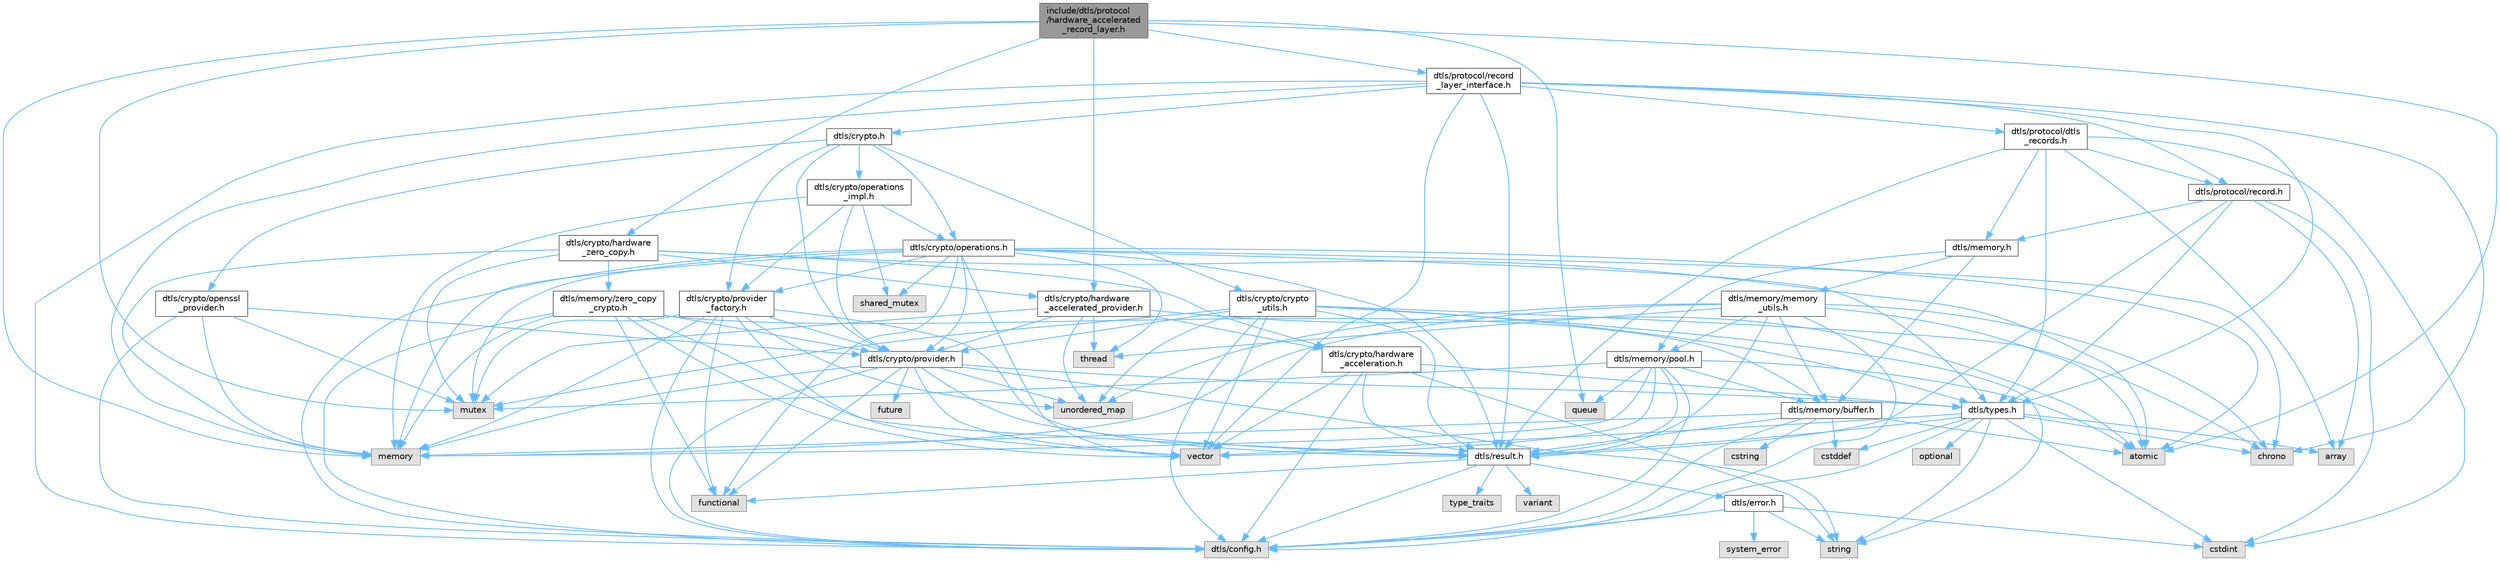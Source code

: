 digraph "include/dtls/protocol/hardware_accelerated_record_layer.h"
{
 // LATEX_PDF_SIZE
  bgcolor="transparent";
  edge [fontname=Helvetica,fontsize=10,labelfontname=Helvetica,labelfontsize=10];
  node [fontname=Helvetica,fontsize=10,shape=box,height=0.2,width=0.4];
  Node1 [id="Node000001",label="include/dtls/protocol\l/hardware_accelerated\l_record_layer.h",height=0.2,width=0.4,color="gray40", fillcolor="grey60", style="filled", fontcolor="black",tooltip=" "];
  Node1 -> Node2 [id="edge1_Node000001_Node000002",color="steelblue1",style="solid",tooltip=" "];
  Node2 [id="Node000002",label="dtls/protocol/record\l_layer_interface.h",height=0.2,width=0.4,color="grey40", fillcolor="white", style="filled",URL="$record__layer__interface_8h.html",tooltip=" "];
  Node2 -> Node3 [id="edge2_Node000002_Node000003",color="steelblue1",style="solid",tooltip=" "];
  Node3 [id="Node000003",label="dtls/config.h",height=0.2,width=0.4,color="grey60", fillcolor="#E0E0E0", style="filled",tooltip=" "];
  Node2 -> Node4 [id="edge3_Node000002_Node000004",color="steelblue1",style="solid",tooltip=" "];
  Node4 [id="Node000004",label="dtls/types.h",height=0.2,width=0.4,color="grey40", fillcolor="white", style="filled",URL="$types_8h.html",tooltip="Core DTLS v1.3 Protocol Types and Constants."];
  Node4 -> Node3 [id="edge4_Node000004_Node000003",color="steelblue1",style="solid",tooltip=" "];
  Node4 -> Node5 [id="edge5_Node000004_Node000005",color="steelblue1",style="solid",tooltip=" "];
  Node5 [id="Node000005",label="dtls/result.h",height=0.2,width=0.4,color="grey40", fillcolor="white", style="filled",URL="$result_8h.html",tooltip=" "];
  Node5 -> Node3 [id="edge6_Node000005_Node000003",color="steelblue1",style="solid",tooltip=" "];
  Node5 -> Node6 [id="edge7_Node000005_Node000006",color="steelblue1",style="solid",tooltip=" "];
  Node6 [id="Node000006",label="dtls/error.h",height=0.2,width=0.4,color="grey40", fillcolor="white", style="filled",URL="$error_8h.html",tooltip=" "];
  Node6 -> Node3 [id="edge8_Node000006_Node000003",color="steelblue1",style="solid",tooltip=" "];
  Node6 -> Node7 [id="edge9_Node000006_Node000007",color="steelblue1",style="solid",tooltip=" "];
  Node7 [id="Node000007",label="system_error",height=0.2,width=0.4,color="grey60", fillcolor="#E0E0E0", style="filled",tooltip=" "];
  Node6 -> Node8 [id="edge10_Node000006_Node000008",color="steelblue1",style="solid",tooltip=" "];
  Node8 [id="Node000008",label="string",height=0.2,width=0.4,color="grey60", fillcolor="#E0E0E0", style="filled",tooltip=" "];
  Node6 -> Node9 [id="edge11_Node000006_Node000009",color="steelblue1",style="solid",tooltip=" "];
  Node9 [id="Node000009",label="cstdint",height=0.2,width=0.4,color="grey60", fillcolor="#E0E0E0", style="filled",tooltip=" "];
  Node5 -> Node10 [id="edge12_Node000005_Node000010",color="steelblue1",style="solid",tooltip=" "];
  Node10 [id="Node000010",label="variant",height=0.2,width=0.4,color="grey60", fillcolor="#E0E0E0", style="filled",tooltip=" "];
  Node5 -> Node11 [id="edge13_Node000005_Node000011",color="steelblue1",style="solid",tooltip=" "];
  Node11 [id="Node000011",label="functional",height=0.2,width=0.4,color="grey60", fillcolor="#E0E0E0", style="filled",tooltip=" "];
  Node5 -> Node12 [id="edge14_Node000005_Node000012",color="steelblue1",style="solid",tooltip=" "];
  Node12 [id="Node000012",label="type_traits",height=0.2,width=0.4,color="grey60", fillcolor="#E0E0E0", style="filled",tooltip=" "];
  Node4 -> Node9 [id="edge15_Node000004_Node000009",color="steelblue1",style="solid",tooltip=" "];
  Node4 -> Node13 [id="edge16_Node000004_Node000013",color="steelblue1",style="solid",tooltip=" "];
  Node13 [id="Node000013",label="cstddef",height=0.2,width=0.4,color="grey60", fillcolor="#E0E0E0", style="filled",tooltip=" "];
  Node4 -> Node14 [id="edge17_Node000004_Node000014",color="steelblue1",style="solid",tooltip=" "];
  Node14 [id="Node000014",label="array",height=0.2,width=0.4,color="grey60", fillcolor="#E0E0E0", style="filled",tooltip=" "];
  Node4 -> Node15 [id="edge18_Node000004_Node000015",color="steelblue1",style="solid",tooltip=" "];
  Node15 [id="Node000015",label="vector",height=0.2,width=0.4,color="grey60", fillcolor="#E0E0E0", style="filled",tooltip=" "];
  Node4 -> Node8 [id="edge19_Node000004_Node000008",color="steelblue1",style="solid",tooltip=" "];
  Node4 -> Node16 [id="edge20_Node000004_Node000016",color="steelblue1",style="solid",tooltip=" "];
  Node16 [id="Node000016",label="chrono",height=0.2,width=0.4,color="grey60", fillcolor="#E0E0E0", style="filled",tooltip=" "];
  Node4 -> Node17 [id="edge21_Node000004_Node000017",color="steelblue1",style="solid",tooltip=" "];
  Node17 [id="Node000017",label="optional",height=0.2,width=0.4,color="grey60", fillcolor="#E0E0E0", style="filled",tooltip=" "];
  Node2 -> Node5 [id="edge22_Node000002_Node000005",color="steelblue1",style="solid",tooltip=" "];
  Node2 -> Node18 [id="edge23_Node000002_Node000018",color="steelblue1",style="solid",tooltip=" "];
  Node18 [id="Node000018",label="dtls/protocol/record.h",height=0.2,width=0.4,color="grey40", fillcolor="white", style="filled",URL="$record_8h.html",tooltip=" "];
  Node18 -> Node4 [id="edge24_Node000018_Node000004",color="steelblue1",style="solid",tooltip=" "];
  Node18 -> Node5 [id="edge25_Node000018_Node000005",color="steelblue1",style="solid",tooltip=" "];
  Node18 -> Node19 [id="edge26_Node000018_Node000019",color="steelblue1",style="solid",tooltip=" "];
  Node19 [id="Node000019",label="dtls/memory.h",height=0.2,width=0.4,color="grey40", fillcolor="white", style="filled",URL="$memory_8h.html",tooltip=" "];
  Node19 -> Node20 [id="edge27_Node000019_Node000020",color="steelblue1",style="solid",tooltip=" "];
  Node20 [id="Node000020",label="dtls/memory/buffer.h",height=0.2,width=0.4,color="grey40", fillcolor="white", style="filled",URL="$buffer_8h.html",tooltip=" "];
  Node20 -> Node3 [id="edge28_Node000020_Node000003",color="steelblue1",style="solid",tooltip=" "];
  Node20 -> Node5 [id="edge29_Node000020_Node000005",color="steelblue1",style="solid",tooltip=" "];
  Node20 -> Node21 [id="edge30_Node000020_Node000021",color="steelblue1",style="solid",tooltip=" "];
  Node21 [id="Node000021",label="memory",height=0.2,width=0.4,color="grey60", fillcolor="#E0E0E0", style="filled",tooltip=" "];
  Node20 -> Node13 [id="edge31_Node000020_Node000013",color="steelblue1",style="solid",tooltip=" "];
  Node20 -> Node22 [id="edge32_Node000020_Node000022",color="steelblue1",style="solid",tooltip=" "];
  Node22 [id="Node000022",label="cstring",height=0.2,width=0.4,color="grey60", fillcolor="#E0E0E0", style="filled",tooltip=" "];
  Node20 -> Node23 [id="edge33_Node000020_Node000023",color="steelblue1",style="solid",tooltip=" "];
  Node23 [id="Node000023",label="atomic",height=0.2,width=0.4,color="grey60", fillcolor="#E0E0E0", style="filled",tooltip=" "];
  Node19 -> Node24 [id="edge34_Node000019_Node000024",color="steelblue1",style="solid",tooltip=" "];
  Node24 [id="Node000024",label="dtls/memory/pool.h",height=0.2,width=0.4,color="grey40", fillcolor="white", style="filled",URL="$pool_8h.html",tooltip=" "];
  Node24 -> Node3 [id="edge35_Node000024_Node000003",color="steelblue1",style="solid",tooltip=" "];
  Node24 -> Node5 [id="edge36_Node000024_Node000005",color="steelblue1",style="solid",tooltip=" "];
  Node24 -> Node20 [id="edge37_Node000024_Node000020",color="steelblue1",style="solid",tooltip=" "];
  Node24 -> Node21 [id="edge38_Node000024_Node000021",color="steelblue1",style="solid",tooltip=" "];
  Node24 -> Node25 [id="edge39_Node000024_Node000025",color="steelblue1",style="solid",tooltip=" "];
  Node25 [id="Node000025",label="queue",height=0.2,width=0.4,color="grey60", fillcolor="#E0E0E0", style="filled",tooltip=" "];
  Node24 -> Node26 [id="edge40_Node000024_Node000026",color="steelblue1",style="solid",tooltip=" "];
  Node26 [id="Node000026",label="mutex",height=0.2,width=0.4,color="grey60", fillcolor="#E0E0E0", style="filled",tooltip=" "];
  Node24 -> Node23 [id="edge41_Node000024_Node000023",color="steelblue1",style="solid",tooltip=" "];
  Node24 -> Node15 [id="edge42_Node000024_Node000015",color="steelblue1",style="solid",tooltip=" "];
  Node19 -> Node27 [id="edge43_Node000019_Node000027",color="steelblue1",style="solid",tooltip=" "];
  Node27 [id="Node000027",label="dtls/memory/memory\l_utils.h",height=0.2,width=0.4,color="grey40", fillcolor="white", style="filled",URL="$memory__utils_8h.html",tooltip=" "];
  Node27 -> Node3 [id="edge44_Node000027_Node000003",color="steelblue1",style="solid",tooltip=" "];
  Node27 -> Node5 [id="edge45_Node000027_Node000005",color="steelblue1",style="solid",tooltip=" "];
  Node27 -> Node20 [id="edge46_Node000027_Node000020",color="steelblue1",style="solid",tooltip=" "];
  Node27 -> Node24 [id="edge47_Node000027_Node000024",color="steelblue1",style="solid",tooltip=" "];
  Node27 -> Node21 [id="edge48_Node000027_Node000021",color="steelblue1",style="solid",tooltip=" "];
  Node27 -> Node16 [id="edge49_Node000027_Node000016",color="steelblue1",style="solid",tooltip=" "];
  Node27 -> Node23 [id="edge50_Node000027_Node000023",color="steelblue1",style="solid",tooltip=" "];
  Node27 -> Node28 [id="edge51_Node000027_Node000028",color="steelblue1",style="solid",tooltip=" "];
  Node28 [id="Node000028",label="unordered_map",height=0.2,width=0.4,color="grey60", fillcolor="#E0E0E0", style="filled",tooltip=" "];
  Node27 -> Node29 [id="edge52_Node000027_Node000029",color="steelblue1",style="solid",tooltip=" "];
  Node29 [id="Node000029",label="thread",height=0.2,width=0.4,color="grey60", fillcolor="#E0E0E0", style="filled",tooltip=" "];
  Node18 -> Node9 [id="edge53_Node000018_Node000009",color="steelblue1",style="solid",tooltip=" "];
  Node18 -> Node14 [id="edge54_Node000018_Node000014",color="steelblue1",style="solid",tooltip=" "];
  Node2 -> Node30 [id="edge55_Node000002_Node000030",color="steelblue1",style="solid",tooltip=" "];
  Node30 [id="Node000030",label="dtls/protocol/dtls\l_records.h",height=0.2,width=0.4,color="grey40", fillcolor="white", style="filled",URL="$dtls__records_8h.html",tooltip=" "];
  Node30 -> Node4 [id="edge56_Node000030_Node000004",color="steelblue1",style="solid",tooltip=" "];
  Node30 -> Node5 [id="edge57_Node000030_Node000005",color="steelblue1",style="solid",tooltip=" "];
  Node30 -> Node19 [id="edge58_Node000030_Node000019",color="steelblue1",style="solid",tooltip=" "];
  Node30 -> Node18 [id="edge59_Node000030_Node000018",color="steelblue1",style="solid",tooltip=" "];
  Node30 -> Node9 [id="edge60_Node000030_Node000009",color="steelblue1",style="solid",tooltip=" "];
  Node30 -> Node14 [id="edge61_Node000030_Node000014",color="steelblue1",style="solid",tooltip=" "];
  Node2 -> Node31 [id="edge62_Node000002_Node000031",color="steelblue1",style="solid",tooltip=" "];
  Node31 [id="Node000031",label="dtls/crypto.h",height=0.2,width=0.4,color="grey40", fillcolor="white", style="filled",URL="$crypto_8h.html",tooltip=" "];
  Node31 -> Node32 [id="edge63_Node000031_Node000032",color="steelblue1",style="solid",tooltip=" "];
  Node32 [id="Node000032",label="dtls/crypto/provider.h",height=0.2,width=0.4,color="grey40", fillcolor="white", style="filled",URL="$provider_8h.html",tooltip="DTLS v1.3 Cryptographic Provider Interface."];
  Node32 -> Node3 [id="edge64_Node000032_Node000003",color="steelblue1",style="solid",tooltip=" "];
  Node32 -> Node4 [id="edge65_Node000032_Node000004",color="steelblue1",style="solid",tooltip=" "];
  Node32 -> Node5 [id="edge66_Node000032_Node000005",color="steelblue1",style="solid",tooltip=" "];
  Node32 -> Node21 [id="edge67_Node000032_Node000021",color="steelblue1",style="solid",tooltip=" "];
  Node32 -> Node15 [id="edge68_Node000032_Node000015",color="steelblue1",style="solid",tooltip=" "];
  Node32 -> Node8 [id="edge69_Node000032_Node000008",color="steelblue1",style="solid",tooltip=" "];
  Node32 -> Node11 [id="edge70_Node000032_Node000011",color="steelblue1",style="solid",tooltip=" "];
  Node32 -> Node33 [id="edge71_Node000032_Node000033",color="steelblue1",style="solid",tooltip=" "];
  Node33 [id="Node000033",label="future",height=0.2,width=0.4,color="grey60", fillcolor="#E0E0E0", style="filled",tooltip=" "];
  Node32 -> Node28 [id="edge72_Node000032_Node000028",color="steelblue1",style="solid",tooltip=" "];
  Node31 -> Node34 [id="edge73_Node000031_Node000034",color="steelblue1",style="solid",tooltip=" "];
  Node34 [id="Node000034",label="dtls/crypto/provider\l_factory.h",height=0.2,width=0.4,color="grey40", fillcolor="white", style="filled",URL="$provider__factory_8h.html",tooltip=" "];
  Node34 -> Node3 [id="edge74_Node000034_Node000003",color="steelblue1",style="solid",tooltip=" "];
  Node34 -> Node32 [id="edge75_Node000034_Node000032",color="steelblue1",style="solid",tooltip=" "];
  Node34 -> Node5 [id="edge76_Node000034_Node000005",color="steelblue1",style="solid",tooltip=" "];
  Node34 -> Node21 [id="edge77_Node000034_Node000021",color="steelblue1",style="solid",tooltip=" "];
  Node34 -> Node15 [id="edge78_Node000034_Node000015",color="steelblue1",style="solid",tooltip=" "];
  Node34 -> Node11 [id="edge79_Node000034_Node000011",color="steelblue1",style="solid",tooltip=" "];
  Node34 -> Node28 [id="edge80_Node000034_Node000028",color="steelblue1",style="solid",tooltip=" "];
  Node34 -> Node26 [id="edge81_Node000034_Node000026",color="steelblue1",style="solid",tooltip=" "];
  Node31 -> Node35 [id="edge82_Node000031_Node000035",color="steelblue1",style="solid",tooltip=" "];
  Node35 [id="Node000035",label="dtls/crypto/openssl\l_provider.h",height=0.2,width=0.4,color="grey40", fillcolor="white", style="filled",URL="$openssl__provider_8h.html",tooltip=" "];
  Node35 -> Node3 [id="edge83_Node000035_Node000003",color="steelblue1",style="solid",tooltip=" "];
  Node35 -> Node32 [id="edge84_Node000035_Node000032",color="steelblue1",style="solid",tooltip=" "];
  Node35 -> Node21 [id="edge85_Node000035_Node000021",color="steelblue1",style="solid",tooltip=" "];
  Node35 -> Node26 [id="edge86_Node000035_Node000026",color="steelblue1",style="solid",tooltip=" "];
  Node31 -> Node36 [id="edge87_Node000031_Node000036",color="steelblue1",style="solid",tooltip=" "];
  Node36 [id="Node000036",label="dtls/crypto/crypto\l_utils.h",height=0.2,width=0.4,color="grey40", fillcolor="white", style="filled",URL="$crypto__utils_8h.html",tooltip=" "];
  Node36 -> Node3 [id="edge88_Node000036_Node000003",color="steelblue1",style="solid",tooltip=" "];
  Node36 -> Node4 [id="edge89_Node000036_Node000004",color="steelblue1",style="solid",tooltip=" "];
  Node36 -> Node5 [id="edge90_Node000036_Node000005",color="steelblue1",style="solid",tooltip=" "];
  Node36 -> Node32 [id="edge91_Node000036_Node000032",color="steelblue1",style="solid",tooltip=" "];
  Node36 -> Node15 [id="edge92_Node000036_Node000015",color="steelblue1",style="solid",tooltip=" "];
  Node36 -> Node8 [id="edge93_Node000036_Node000008",color="steelblue1",style="solid",tooltip=" "];
  Node36 -> Node16 [id="edge94_Node000036_Node000016",color="steelblue1",style="solid",tooltip=" "];
  Node36 -> Node26 [id="edge95_Node000036_Node000026",color="steelblue1",style="solid",tooltip=" "];
  Node36 -> Node28 [id="edge96_Node000036_Node000028",color="steelblue1",style="solid",tooltip=" "];
  Node31 -> Node37 [id="edge97_Node000031_Node000037",color="steelblue1",style="solid",tooltip=" "];
  Node37 [id="Node000037",label="dtls/crypto/operations.h",height=0.2,width=0.4,color="grey40", fillcolor="white", style="filled",URL="$operations_8h.html",tooltip=" "];
  Node37 -> Node3 [id="edge98_Node000037_Node000003",color="steelblue1",style="solid",tooltip=" "];
  Node37 -> Node4 [id="edge99_Node000037_Node000004",color="steelblue1",style="solid",tooltip=" "];
  Node37 -> Node5 [id="edge100_Node000037_Node000005",color="steelblue1",style="solid",tooltip=" "];
  Node37 -> Node32 [id="edge101_Node000037_Node000032",color="steelblue1",style="solid",tooltip=" "];
  Node37 -> Node34 [id="edge102_Node000037_Node000034",color="steelblue1",style="solid",tooltip=" "];
  Node37 -> Node21 [id="edge103_Node000037_Node000021",color="steelblue1",style="solid",tooltip=" "];
  Node37 -> Node15 [id="edge104_Node000037_Node000015",color="steelblue1",style="solid",tooltip=" "];
  Node37 -> Node11 [id="edge105_Node000037_Node000011",color="steelblue1",style="solid",tooltip=" "];
  Node37 -> Node38 [id="edge106_Node000037_Node000038",color="steelblue1",style="solid",tooltip=" "];
  Node38 [id="Node000038",label="shared_mutex",height=0.2,width=0.4,color="grey60", fillcolor="#E0E0E0", style="filled",tooltip=" "];
  Node37 -> Node23 [id="edge107_Node000037_Node000023",color="steelblue1",style="solid",tooltip=" "];
  Node37 -> Node29 [id="edge108_Node000037_Node000029",color="steelblue1",style="solid",tooltip=" "];
  Node37 -> Node26 [id="edge109_Node000037_Node000026",color="steelblue1",style="solid",tooltip=" "];
  Node37 -> Node16 [id="edge110_Node000037_Node000016",color="steelblue1",style="solid",tooltip=" "];
  Node31 -> Node39 [id="edge111_Node000031_Node000039",color="steelblue1",style="solid",tooltip=" "];
  Node39 [id="Node000039",label="dtls/crypto/operations\l_impl.h",height=0.2,width=0.4,color="grey40", fillcolor="white", style="filled",URL="$operations__impl_8h.html",tooltip=" "];
  Node39 -> Node37 [id="edge112_Node000039_Node000037",color="steelblue1",style="solid",tooltip=" "];
  Node39 -> Node32 [id="edge113_Node000039_Node000032",color="steelblue1",style="solid",tooltip=" "];
  Node39 -> Node34 [id="edge114_Node000039_Node000034",color="steelblue1",style="solid",tooltip=" "];
  Node39 -> Node21 [id="edge115_Node000039_Node000021",color="steelblue1",style="solid",tooltip=" "];
  Node39 -> Node38 [id="edge116_Node000039_Node000038",color="steelblue1",style="solid",tooltip=" "];
  Node2 -> Node21 [id="edge117_Node000002_Node000021",color="steelblue1",style="solid",tooltip=" "];
  Node2 -> Node15 [id="edge118_Node000002_Node000015",color="steelblue1",style="solid",tooltip=" "];
  Node2 -> Node16 [id="edge119_Node000002_Node000016",color="steelblue1",style="solid",tooltip=" "];
  Node1 -> Node40 [id="edge120_Node000001_Node000040",color="steelblue1",style="solid",tooltip=" "];
  Node40 [id="Node000040",label="dtls/crypto/hardware\l_zero_copy.h",height=0.2,width=0.4,color="grey40", fillcolor="white", style="filled",URL="$hardware__zero__copy_8h.html",tooltip=" "];
  Node40 -> Node41 [id="edge121_Node000040_Node000041",color="steelblue1",style="solid",tooltip=" "];
  Node41 [id="Node000041",label="dtls/memory/zero_copy\l_crypto.h",height=0.2,width=0.4,color="grey40", fillcolor="white", style="filled",URL="$zero__copy__crypto_8h.html",tooltip=" "];
  Node41 -> Node3 [id="edge122_Node000041_Node000003",color="steelblue1",style="solid",tooltip=" "];
  Node41 -> Node5 [id="edge123_Node000041_Node000005",color="steelblue1",style="solid",tooltip=" "];
  Node41 -> Node20 [id="edge124_Node000041_Node000020",color="steelblue1",style="solid",tooltip=" "];
  Node41 -> Node32 [id="edge125_Node000041_Node000032",color="steelblue1",style="solid",tooltip=" "];
  Node41 -> Node21 [id="edge126_Node000041_Node000021",color="steelblue1",style="solid",tooltip=" "];
  Node41 -> Node15 [id="edge127_Node000041_Node000015",color="steelblue1",style="solid",tooltip=" "];
  Node41 -> Node11 [id="edge128_Node000041_Node000011",color="steelblue1",style="solid",tooltip=" "];
  Node40 -> Node42 [id="edge129_Node000040_Node000042",color="steelblue1",style="solid",tooltip=" "];
  Node42 [id="Node000042",label="dtls/crypto/hardware\l_acceleration.h",height=0.2,width=0.4,color="grey40", fillcolor="white", style="filled",URL="$hardware__acceleration_8h.html",tooltip=" "];
  Node42 -> Node3 [id="edge130_Node000042_Node000003",color="steelblue1",style="solid",tooltip=" "];
  Node42 -> Node5 [id="edge131_Node000042_Node000005",color="steelblue1",style="solid",tooltip=" "];
  Node42 -> Node4 [id="edge132_Node000042_Node000004",color="steelblue1",style="solid",tooltip=" "];
  Node42 -> Node15 [id="edge133_Node000042_Node000015",color="steelblue1",style="solid",tooltip=" "];
  Node42 -> Node8 [id="edge134_Node000042_Node000008",color="steelblue1",style="solid",tooltip=" "];
  Node40 -> Node43 [id="edge135_Node000040_Node000043",color="steelblue1",style="solid",tooltip=" "];
  Node43 [id="Node000043",label="dtls/crypto/hardware\l_accelerated_provider.h",height=0.2,width=0.4,color="grey40", fillcolor="white", style="filled",URL="$hardware__accelerated__provider_8h.html",tooltip=" "];
  Node43 -> Node32 [id="edge136_Node000043_Node000032",color="steelblue1",style="solid",tooltip=" "];
  Node43 -> Node42 [id="edge137_Node000043_Node000042",color="steelblue1",style="solid",tooltip=" "];
  Node43 -> Node23 [id="edge138_Node000043_Node000023",color="steelblue1",style="solid",tooltip=" "];
  Node43 -> Node26 [id="edge139_Node000043_Node000026",color="steelblue1",style="solid",tooltip=" "];
  Node43 -> Node28 [id="edge140_Node000043_Node000028",color="steelblue1",style="solid",tooltip=" "];
  Node43 -> Node29 [id="edge141_Node000043_Node000029",color="steelblue1",style="solid",tooltip=" "];
  Node40 -> Node21 [id="edge142_Node000040_Node000021",color="steelblue1",style="solid",tooltip=" "];
  Node40 -> Node23 [id="edge143_Node000040_Node000023",color="steelblue1",style="solid",tooltip=" "];
  Node40 -> Node26 [id="edge144_Node000040_Node000026",color="steelblue1",style="solid",tooltip=" "];
  Node1 -> Node43 [id="edge145_Node000001_Node000043",color="steelblue1",style="solid",tooltip=" "];
  Node1 -> Node21 [id="edge146_Node000001_Node000021",color="steelblue1",style="solid",tooltip=" "];
  Node1 -> Node23 [id="edge147_Node000001_Node000023",color="steelblue1",style="solid",tooltip=" "];
  Node1 -> Node26 [id="edge148_Node000001_Node000026",color="steelblue1",style="solid",tooltip=" "];
  Node1 -> Node25 [id="edge149_Node000001_Node000025",color="steelblue1",style="solid",tooltip=" "];
}
